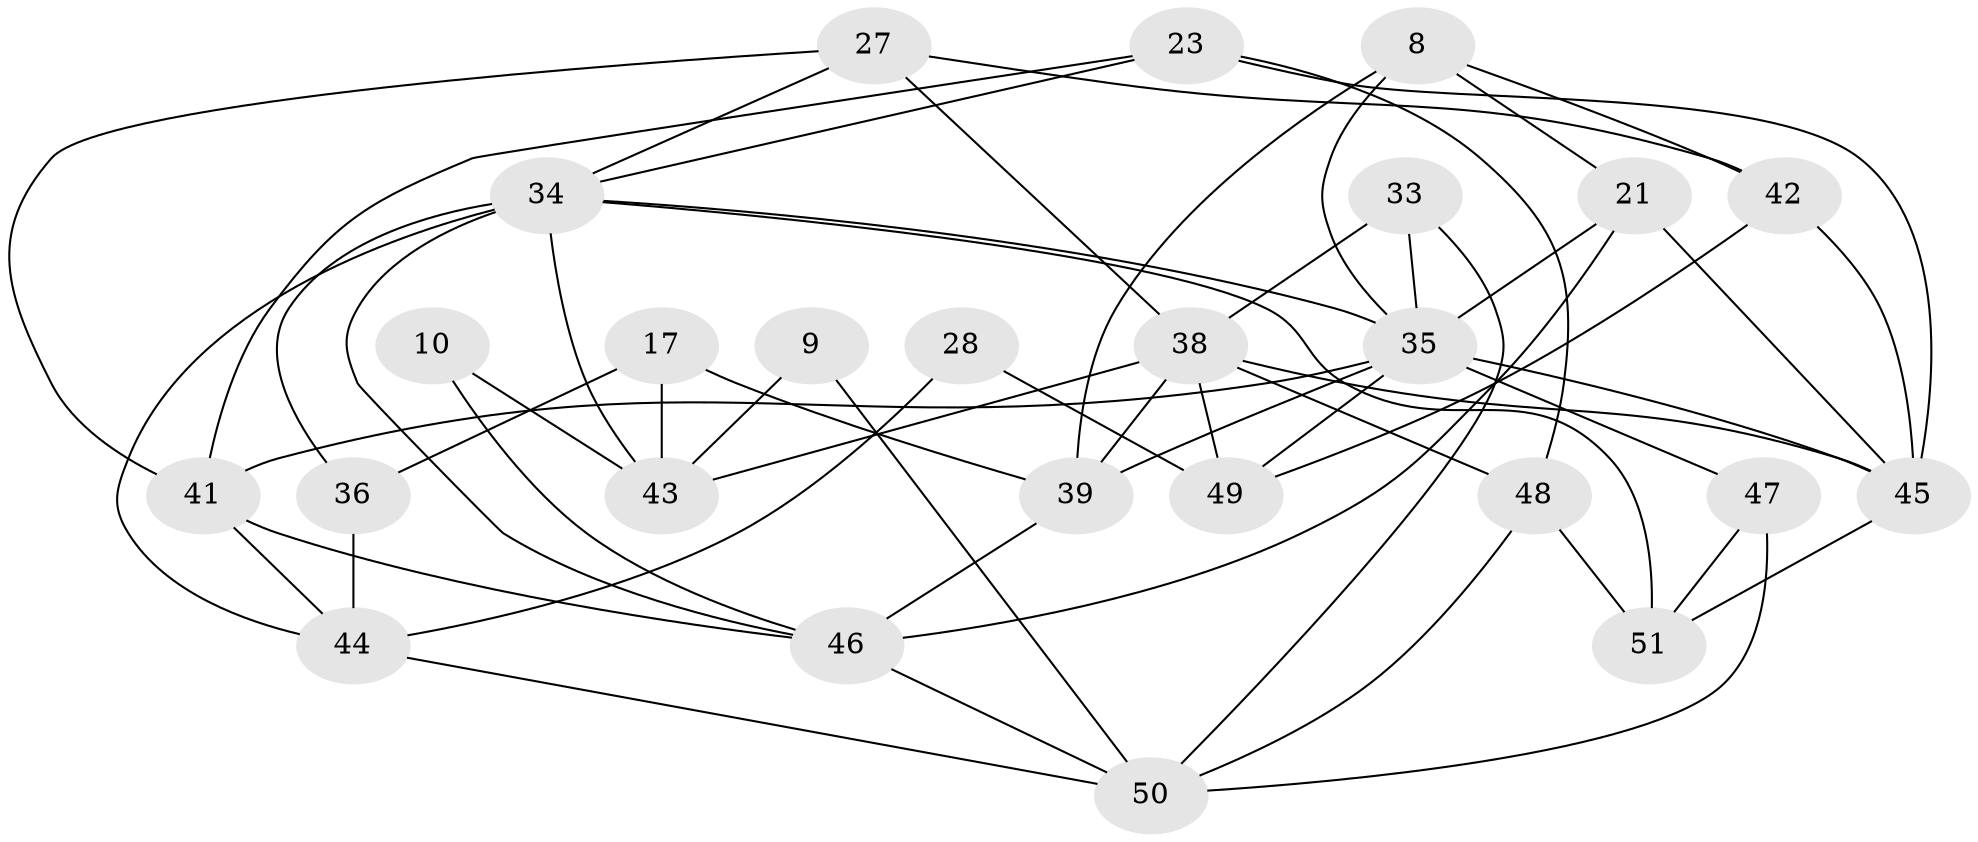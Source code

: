 // original degree distribution, {3: 0.2549019607843137, 5: 0.23529411764705882, 2: 0.13725490196078433, 7: 0.058823529411764705, 4: 0.2549019607843137, 6: 0.058823529411764705}
// Generated by graph-tools (version 1.1) at 2025/52/03/09/25 04:52:12]
// undirected, 25 vertices, 56 edges
graph export_dot {
graph [start="1"]
  node [color=gray90,style=filled];
  8 [super="+2+6"];
  9;
  10;
  17 [super="+11"];
  21 [super="+12"];
  23;
  27 [super="+5+14"];
  28;
  33 [super="+3"];
  34 [super="+13+18"];
  35 [super="+20+19"];
  36;
  38 [super="+4+37"];
  39 [super="+29+32"];
  41 [super="+31"];
  42 [super="+25"];
  43 [super="+24"];
  44 [super="+26"];
  45 [super="+30"];
  46 [super="+16"];
  47 [super="+22"];
  48;
  49 [super="+15"];
  50 [super="+40"];
  51;
  8 -- 39 [weight=2];
  8 -- 35;
  8 -- 21 [weight=2];
  8 -- 42;
  9 -- 43;
  9 -- 50;
  10 -- 46;
  10 -- 43;
  17 -- 36 [weight=2];
  17 -- 39 [weight=2];
  17 -- 43;
  21 -- 46 [weight=2];
  21 -- 45;
  21 -- 35;
  23 -- 34;
  23 -- 41;
  23 -- 45;
  23 -- 48;
  27 -- 41 [weight=2];
  27 -- 38 [weight=2];
  27 -- 34;
  27 -- 42;
  28 -- 49;
  28 -- 44;
  33 -- 38;
  33 -- 35;
  33 -- 50;
  34 -- 44;
  34 -- 51;
  34 -- 43 [weight=2];
  34 -- 46 [weight=2];
  34 -- 36;
  34 -- 35 [weight=2];
  35 -- 49;
  35 -- 39;
  35 -- 41;
  35 -- 47;
  35 -- 45;
  36 -- 44;
  38 -- 39 [weight=3];
  38 -- 48;
  38 -- 43;
  38 -- 45 [weight=2];
  38 -- 49;
  39 -- 46 [weight=2];
  41 -- 46 [weight=2];
  41 -- 44;
  42 -- 49;
  42 -- 45;
  44 -- 50;
  45 -- 51;
  46 -- 50 [weight=2];
  47 -- 51 [weight=2];
  47 -- 50 [weight=2];
  48 -- 50;
  48 -- 51;
}
